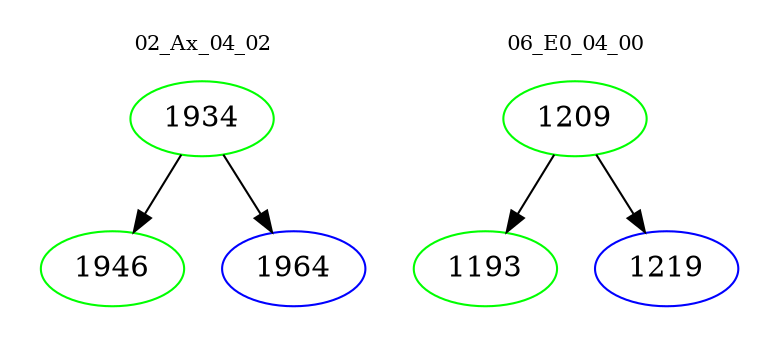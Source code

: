 digraph{
subgraph cluster_0 {
color = white
label = "02_Ax_04_02";
fontsize=10;
T0_1934 [label="1934", color="green"]
T0_1934 -> T0_1946 [color="black"]
T0_1946 [label="1946", color="green"]
T0_1934 -> T0_1964 [color="black"]
T0_1964 [label="1964", color="blue"]
}
subgraph cluster_1 {
color = white
label = "06_E0_04_00";
fontsize=10;
T1_1209 [label="1209", color="green"]
T1_1209 -> T1_1193 [color="black"]
T1_1193 [label="1193", color="green"]
T1_1209 -> T1_1219 [color="black"]
T1_1219 [label="1219", color="blue"]
}
}
